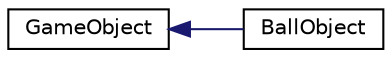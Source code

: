 digraph "Graphical Class Hierarchy"
{
 // LATEX_PDF_SIZE
  edge [fontname="Helvetica",fontsize="10",labelfontname="Helvetica",labelfontsize="10"];
  node [fontname="Helvetica",fontsize="10",shape=record];
  rankdir="LR";
  Node0 [label="GameObject",height=0.2,width=0.4,color="black", fillcolor="white", style="filled",URL="$class_game_object.html",tooltip=" "];
  Node0 -> Node1 [dir="back",color="midnightblue",fontsize="10",style="solid",fontname="Helvetica"];
  Node1 [label="BallObject",height=0.2,width=0.4,color="black", fillcolor="white", style="filled",URL="$class_ball_object.html",tooltip=" "];
}
